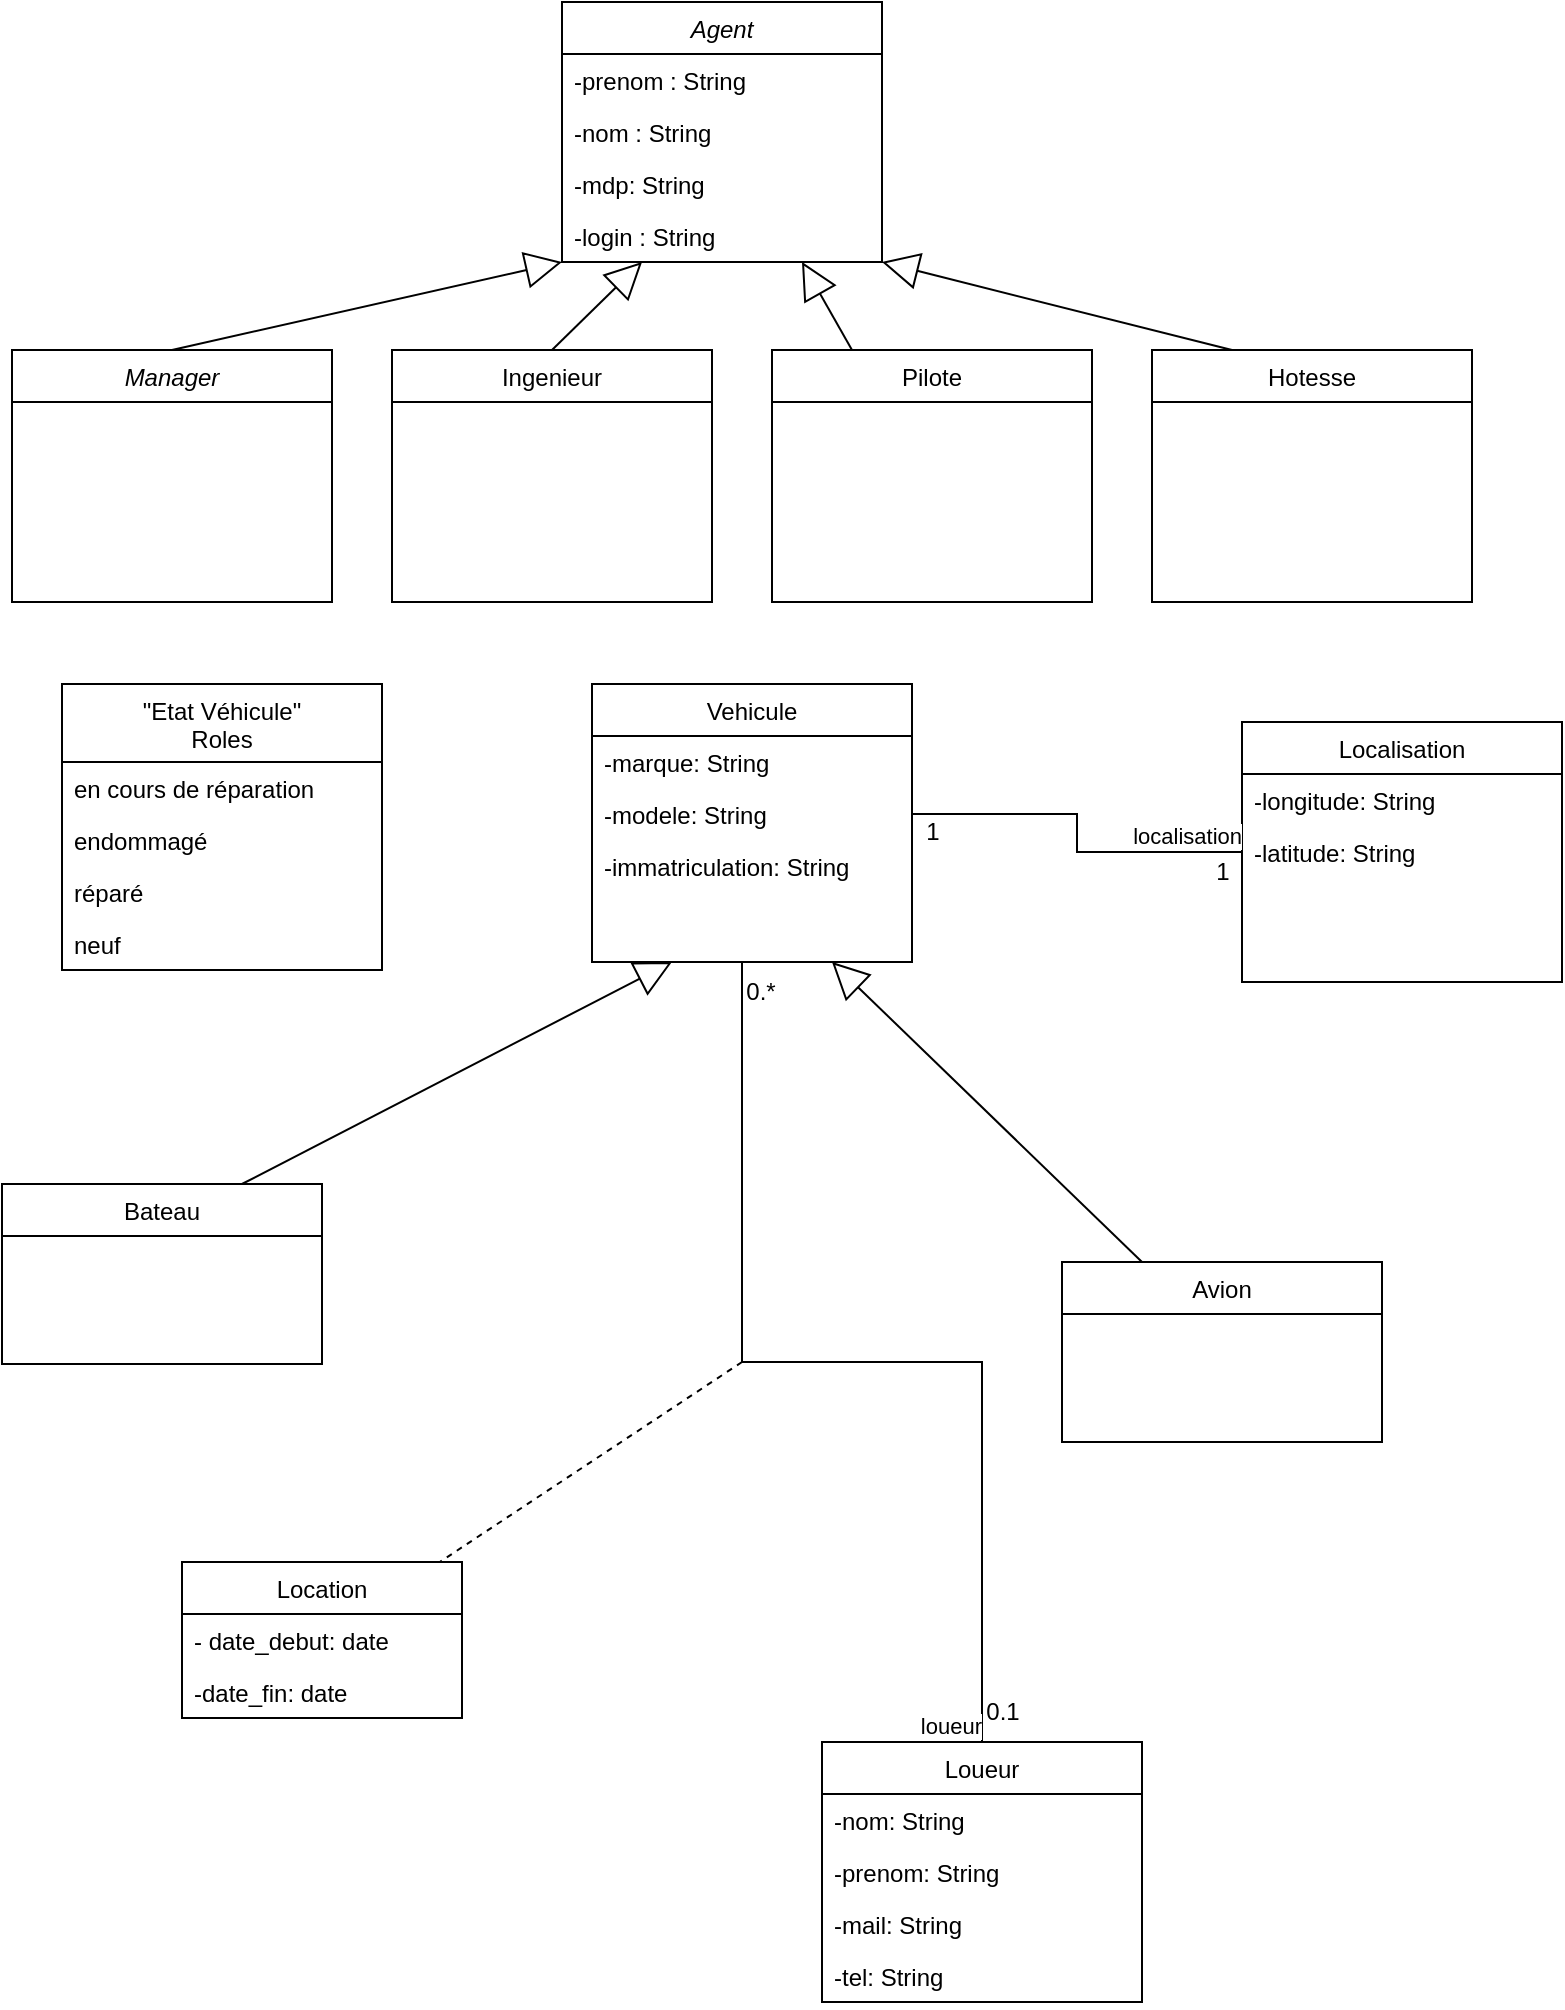 <mxfile version="20.8.20" type="device"><diagram id="C5RBs43oDa-KdzZeNtuy" name="Page-1"><mxGraphModel dx="1000" dy="512" grid="1" gridSize="10" guides="1" tooltips="1" connect="1" arrows="1" fold="1" page="1" pageScale="1" pageWidth="827" pageHeight="1169" math="0" shadow="0"><root><mxCell id="WIyWlLk6GJQsqaUBKTNV-0"/><mxCell id="WIyWlLk6GJQsqaUBKTNV-1" parent="WIyWlLk6GJQsqaUBKTNV-0"/><mxCell id="zkfFHV4jXpPFQw0GAbJ--0" value="Manager" style="swimlane;fontStyle=2;align=center;verticalAlign=top;childLayout=stackLayout;horizontal=1;startSize=26;horizontalStack=0;resizeParent=1;resizeLast=0;collapsible=1;marginBottom=0;rounded=0;shadow=0;strokeWidth=1;" parent="WIyWlLk6GJQsqaUBKTNV-1" vertex="1"><mxGeometry x="25" y="194" width="160" height="126" as="geometry"><mxRectangle x="230" y="140" width="160" height="26" as="alternateBounds"/></mxGeometry></mxCell><mxCell id="zkfFHV4jXpPFQw0GAbJ--17" value="Hotesse" style="swimlane;fontStyle=0;align=center;verticalAlign=top;childLayout=stackLayout;horizontal=1;startSize=26;horizontalStack=0;resizeParent=1;resizeLast=0;collapsible=1;marginBottom=0;rounded=0;shadow=0;strokeWidth=1;" parent="WIyWlLk6GJQsqaUBKTNV-1" vertex="1"><mxGeometry x="595" y="194" width="160" height="126" as="geometry"><mxRectangle x="550" y="140" width="160" height="26" as="alternateBounds"/></mxGeometry></mxCell><mxCell id="lNE8RTLh42orb8o7wEYa-10" value="Vehicule" style="swimlane;fontStyle=0;align=center;verticalAlign=top;childLayout=stackLayout;horizontal=1;startSize=26;horizontalStack=0;resizeParent=1;resizeLast=0;collapsible=1;marginBottom=0;rounded=0;shadow=0;strokeWidth=1;" parent="WIyWlLk6GJQsqaUBKTNV-1" vertex="1"><mxGeometry x="315" y="361" width="160" height="139" as="geometry"><mxRectangle x="550" y="140" width="160" height="26" as="alternateBounds"/></mxGeometry></mxCell><mxCell id="CQgNaTd-byHs7lKqpjp6-24" value="-marque: String" style="text;align=left;verticalAlign=top;spacingLeft=4;spacingRight=4;overflow=hidden;rotatable=0;points=[[0,0.5],[1,0.5]];portConstraint=eastwest;rounded=0;shadow=0;html=0;" vertex="1" parent="lNE8RTLh42orb8o7wEYa-10"><mxGeometry y="26" width="160" height="26" as="geometry"/></mxCell><mxCell id="CQgNaTd-byHs7lKqpjp6-23" value="-modele: String" style="text;align=left;verticalAlign=top;spacingLeft=4;spacingRight=4;overflow=hidden;rotatable=0;points=[[0,0.5],[1,0.5]];portConstraint=eastwest;rounded=0;shadow=0;html=0;" vertex="1" parent="lNE8RTLh42orb8o7wEYa-10"><mxGeometry y="52" width="160" height="26" as="geometry"/></mxCell><mxCell id="CQgNaTd-byHs7lKqpjp6-22" value="-immatriculation: String" style="text;align=left;verticalAlign=top;spacingLeft=4;spacingRight=4;overflow=hidden;rotatable=0;points=[[0,0.5],[1,0.5]];portConstraint=eastwest;rounded=0;shadow=0;html=0;" vertex="1" parent="lNE8RTLh42orb8o7wEYa-10"><mxGeometry y="78" width="160" height="26" as="geometry"/></mxCell><mxCell id="lNE8RTLh42orb8o7wEYa-17" value="" style="resizable=0;align=right;verticalAlign=bottom;labelBackgroundColor=none;fontSize=12;" parent="WIyWlLk6GJQsqaUBKTNV-1" connectable="0" vertex="1"><mxGeometry x="630" y="656" as="geometry"/></mxCell><mxCell id="lNE8RTLh42orb8o7wEYa-23" value="Pilote" style="swimlane;fontStyle=0;align=center;verticalAlign=top;childLayout=stackLayout;horizontal=1;startSize=26;horizontalStack=0;resizeParent=1;resizeLast=0;collapsible=1;marginBottom=0;rounded=0;shadow=0;strokeWidth=1;" parent="WIyWlLk6GJQsqaUBKTNV-1" vertex="1"><mxGeometry x="405" y="194" width="160" height="126" as="geometry"><mxRectangle x="550" y="140" width="160" height="26" as="alternateBounds"/></mxGeometry></mxCell><mxCell id="lNE8RTLh42orb8o7wEYa-32" value="Ingenieur" style="swimlane;fontStyle=0;align=center;verticalAlign=top;childLayout=stackLayout;horizontal=1;startSize=26;horizontalStack=0;resizeParent=1;resizeLast=0;collapsible=1;marginBottom=0;rounded=0;shadow=0;strokeWidth=1;" parent="WIyWlLk6GJQsqaUBKTNV-1" vertex="1"><mxGeometry x="215" y="194" width="160" height="126" as="geometry"><mxRectangle x="550" y="140" width="160" height="26" as="alternateBounds"/></mxGeometry></mxCell><mxCell id="CQgNaTd-byHs7lKqpjp6-0" value="Agent" style="swimlane;fontStyle=2;align=center;verticalAlign=top;childLayout=stackLayout;horizontal=1;startSize=26;horizontalStack=0;resizeParent=1;resizeLast=0;collapsible=1;marginBottom=0;rounded=0;shadow=0;strokeWidth=1;" vertex="1" parent="WIyWlLk6GJQsqaUBKTNV-1"><mxGeometry x="300" y="20" width="160" height="130" as="geometry"><mxRectangle x="230" y="140" width="160" height="26" as="alternateBounds"/></mxGeometry></mxCell><mxCell id="CQgNaTd-byHs7lKqpjp6-1" value="-prenom : String" style="text;align=left;verticalAlign=top;spacingLeft=4;spacingRight=4;overflow=hidden;rotatable=0;points=[[0,0.5],[1,0.5]];portConstraint=eastwest;rounded=0;shadow=0;html=0;" vertex="1" parent="CQgNaTd-byHs7lKqpjp6-0"><mxGeometry y="26" width="160" height="26" as="geometry"/></mxCell><mxCell id="CQgNaTd-byHs7lKqpjp6-2" value="-nom : String" style="text;align=left;verticalAlign=top;spacingLeft=4;spacingRight=4;overflow=hidden;rotatable=0;points=[[0,0.5],[1,0.5]];portConstraint=eastwest;" vertex="1" parent="CQgNaTd-byHs7lKqpjp6-0"><mxGeometry y="52" width="160" height="26" as="geometry"/></mxCell><mxCell id="CQgNaTd-byHs7lKqpjp6-26" value="-mdp: String" style="text;align=left;verticalAlign=top;spacingLeft=4;spacingRight=4;overflow=hidden;rotatable=0;points=[[0,0.5],[1,0.5]];portConstraint=eastwest;" vertex="1" parent="CQgNaTd-byHs7lKqpjp6-0"><mxGeometry y="78" width="160" height="26" as="geometry"/></mxCell><mxCell id="CQgNaTd-byHs7lKqpjp6-28" value="-login : String" style="text;align=left;verticalAlign=top;spacingLeft=4;spacingRight=4;overflow=hidden;rotatable=0;points=[[0,0.5],[1,0.5]];portConstraint=eastwest;" vertex="1" parent="CQgNaTd-byHs7lKqpjp6-0"><mxGeometry y="104" width="160" height="26" as="geometry"/></mxCell><mxCell id="CQgNaTd-byHs7lKqpjp6-4" value="" style="resizable=0;align=right;verticalAlign=bottom;labelBackgroundColor=none;fontSize=12;" connectable="0" vertex="1" parent="WIyWlLk6GJQsqaUBKTNV-1"><mxGeometry x="395" y="160" as="geometry"/></mxCell><mxCell id="CQgNaTd-byHs7lKqpjp6-9" value="&lt;div&gt;&lt;br&gt;&lt;/div&gt;&lt;div&gt;&lt;br&gt;&lt;/div&gt;&lt;div&gt;&lt;br&gt;&lt;/div&gt;&lt;div&gt;&lt;br&gt;&lt;/div&gt;&lt;div&gt;&lt;br&gt;&lt;/div&gt;&lt;div&gt;&lt;br&gt;&lt;/div&gt;&lt;div&gt;&lt;br&gt;&lt;/div&gt;&lt;div&gt;&lt;br&gt;&lt;/div&gt;&lt;div&gt;&lt;br&gt;&lt;/div&gt;&lt;div&gt;&lt;br&gt;&lt;/div&gt;&lt;div&gt;&lt;br&gt;&lt;/div&gt;" style="endArrow=block;endSize=16;endFill=0;html=1;rounded=0;exitX=0.5;exitY=0;exitDx=0;exitDy=0;entryX=0.25;entryY=1;entryDx=0;entryDy=0;" edge="1" parent="WIyWlLk6GJQsqaUBKTNV-1" source="lNE8RTLh42orb8o7wEYa-32" target="CQgNaTd-byHs7lKqpjp6-0"><mxGeometry width="160" relative="1" as="geometry"><mxPoint x="101" y="256" as="sourcePoint"/><mxPoint x="350" y="130" as="targetPoint"/></mxGeometry></mxCell><mxCell id="CQgNaTd-byHs7lKqpjp6-10" value="&lt;div&gt;&lt;br&gt;&lt;/div&gt;&lt;div&gt;&lt;br&gt;&lt;/div&gt;&lt;div&gt;&lt;br&gt;&lt;/div&gt;&lt;div&gt;&lt;br&gt;&lt;/div&gt;&lt;div&gt;&lt;br&gt;&lt;/div&gt;&lt;div&gt;&lt;br&gt;&lt;/div&gt;&lt;div&gt;&lt;br&gt;&lt;/div&gt;&lt;div&gt;&lt;br&gt;&lt;/div&gt;&lt;div&gt;&lt;br&gt;&lt;/div&gt;&lt;div&gt;&lt;br&gt;&lt;/div&gt;&lt;div&gt;&lt;br&gt;&lt;/div&gt;" style="endArrow=block;endSize=16;endFill=0;html=1;rounded=0;exitX=0.25;exitY=0;exitDx=0;exitDy=0;entryX=0.75;entryY=1;entryDx=0;entryDy=0;" edge="1" parent="WIyWlLk6GJQsqaUBKTNV-1" source="lNE8RTLh42orb8o7wEYa-23" target="CQgNaTd-byHs7lKqpjp6-0"><mxGeometry width="160" relative="1" as="geometry"><mxPoint x="116" y="310" as="sourcePoint"/><mxPoint x="405" y="220" as="targetPoint"/></mxGeometry></mxCell><mxCell id="CQgNaTd-byHs7lKqpjp6-11" value="&lt;div&gt;&lt;br&gt;&lt;/div&gt;&lt;div&gt;&lt;br&gt;&lt;/div&gt;&lt;div&gt;&lt;br&gt;&lt;/div&gt;&lt;div&gt;&lt;br&gt;&lt;/div&gt;&lt;div&gt;&lt;br&gt;&lt;/div&gt;&lt;div&gt;&lt;br&gt;&lt;/div&gt;&lt;div&gt;&lt;br&gt;&lt;/div&gt;&lt;div&gt;&lt;br&gt;&lt;/div&gt;&lt;div&gt;&lt;br&gt;&lt;/div&gt;&lt;div&gt;&lt;br&gt;&lt;/div&gt;&lt;div&gt;&lt;br&gt;&lt;/div&gt;" style="endArrow=block;endSize=16;endFill=0;html=1;rounded=0;exitX=0.25;exitY=0;exitDx=0;exitDy=0;entryX=1;entryY=1;entryDx=0;entryDy=0;" edge="1" parent="WIyWlLk6GJQsqaUBKTNV-1" source="zkfFHV4jXpPFQw0GAbJ--17" target="CQgNaTd-byHs7lKqpjp6-0"><mxGeometry width="160" relative="1" as="geometry"><mxPoint x="126" y="320" as="sourcePoint"/><mxPoint x="445" y="220" as="targetPoint"/></mxGeometry></mxCell><mxCell id="CQgNaTd-byHs7lKqpjp6-13" value="Bateau" style="swimlane;fontStyle=0;align=center;verticalAlign=top;childLayout=stackLayout;horizontal=1;startSize=26;horizontalStack=0;resizeParent=1;resizeLast=0;collapsible=1;marginBottom=0;rounded=0;shadow=0;strokeWidth=1;" vertex="1" parent="WIyWlLk6GJQsqaUBKTNV-1"><mxGeometry x="20" y="611" width="160" height="90" as="geometry"><mxRectangle x="550" y="140" width="160" height="26" as="alternateBounds"/></mxGeometry></mxCell><mxCell id="CQgNaTd-byHs7lKqpjp6-14" value="Avion" style="swimlane;fontStyle=0;align=center;verticalAlign=top;childLayout=stackLayout;horizontal=1;startSize=26;horizontalStack=0;resizeParent=1;resizeLast=0;collapsible=1;marginBottom=0;rounded=0;shadow=0;strokeWidth=1;" vertex="1" parent="WIyWlLk6GJQsqaUBKTNV-1"><mxGeometry x="550" y="650" width="160" height="90" as="geometry"><mxRectangle x="550" y="140" width="160" height="26" as="alternateBounds"/></mxGeometry></mxCell><mxCell id="CQgNaTd-byHs7lKqpjp6-16" value="&lt;div&gt;&lt;br&gt;&lt;/div&gt;&lt;div&gt;&lt;br&gt;&lt;/div&gt;&lt;div&gt;&lt;br&gt;&lt;/div&gt;&lt;div&gt;&lt;br&gt;&lt;/div&gt;&lt;div&gt;&lt;br&gt;&lt;/div&gt;&lt;div&gt;&lt;br&gt;&lt;/div&gt;&lt;div&gt;&lt;br&gt;&lt;/div&gt;&lt;div&gt;&lt;br&gt;&lt;/div&gt;&lt;div&gt;&lt;br&gt;&lt;/div&gt;&lt;div&gt;&lt;br&gt;&lt;/div&gt;&lt;div&gt;&lt;br&gt;&lt;/div&gt;" style="endArrow=block;endSize=16;endFill=0;html=1;rounded=0;entryX=0.75;entryY=1;entryDx=0;entryDy=0;exitX=0.25;exitY=0;exitDx=0;exitDy=0;" edge="1" parent="WIyWlLk6GJQsqaUBKTNV-1" source="CQgNaTd-byHs7lKqpjp6-14" target="lNE8RTLh42orb8o7wEYa-10"><mxGeometry width="160" relative="1" as="geometry"><mxPoint x="520" y="560" as="sourcePoint"/><mxPoint x="480" y="430" as="targetPoint"/></mxGeometry></mxCell><mxCell id="CQgNaTd-byHs7lKqpjp6-17" value="&lt;div&gt;&lt;br&gt;&lt;/div&gt;&lt;div&gt;&lt;br&gt;&lt;/div&gt;&lt;div&gt;&lt;br&gt;&lt;/div&gt;&lt;div&gt;&lt;br&gt;&lt;/div&gt;&lt;div&gt;&lt;br&gt;&lt;/div&gt;&lt;div&gt;&lt;br&gt;&lt;/div&gt;&lt;div&gt;&lt;br&gt;&lt;/div&gt;&lt;div&gt;&lt;br&gt;&lt;/div&gt;&lt;div&gt;&lt;br&gt;&lt;/div&gt;&lt;div&gt;&lt;br&gt;&lt;/div&gt;&lt;div&gt;&lt;br&gt;&lt;/div&gt;" style="endArrow=block;endSize=16;endFill=0;html=1;rounded=0;exitX=0.75;exitY=0;exitDx=0;exitDy=0;entryX=0.25;entryY=1;entryDx=0;entryDy=0;" edge="1" parent="WIyWlLk6GJQsqaUBKTNV-1" source="CQgNaTd-byHs7lKqpjp6-13" target="lNE8RTLh42orb8o7wEYa-10"><mxGeometry width="160" relative="1" as="geometry"><mxPoint x="435" y="570" as="sourcePoint"/><mxPoint x="350" y="590" as="targetPoint"/></mxGeometry></mxCell><mxCell id="CQgNaTd-byHs7lKqpjp6-30" value="&lt;div&gt;&lt;br&gt;&lt;/div&gt;&lt;div&gt;&lt;br&gt;&lt;/div&gt;&lt;div&gt;&lt;br&gt;&lt;/div&gt;&lt;div&gt;&lt;br&gt;&lt;/div&gt;&lt;div&gt;&lt;br&gt;&lt;/div&gt;&lt;div&gt;&lt;br&gt;&lt;/div&gt;&lt;div&gt;&lt;br&gt;&lt;/div&gt;&lt;div&gt;&lt;br&gt;&lt;/div&gt;&lt;div&gt;&lt;br&gt;&lt;/div&gt;&lt;div&gt;&lt;br&gt;&lt;/div&gt;&lt;div&gt;&lt;br&gt;&lt;/div&gt;" style="endArrow=block;endSize=16;endFill=0;html=1;rounded=0;exitX=0.5;exitY=0;exitDx=0;exitDy=0;entryX=0;entryY=1;entryDx=0;entryDy=0;" edge="1" parent="WIyWlLk6GJQsqaUBKTNV-1" source="zkfFHV4jXpPFQw0GAbJ--0" target="CQgNaTd-byHs7lKqpjp6-0"><mxGeometry width="160" relative="1" as="geometry"><mxPoint x="110" y="288" as="sourcePoint"/><mxPoint x="153" y="173" as="targetPoint"/></mxGeometry></mxCell><mxCell id="CQgNaTd-byHs7lKqpjp6-33" value="Loueur" style="swimlane;fontStyle=0;align=center;verticalAlign=top;childLayout=stackLayout;horizontal=1;startSize=26;horizontalStack=0;resizeParent=1;resizeLast=0;collapsible=1;marginBottom=0;rounded=0;shadow=0;strokeWidth=1;" vertex="1" parent="WIyWlLk6GJQsqaUBKTNV-1"><mxGeometry x="430" y="890" width="160" height="130" as="geometry"><mxRectangle x="550" y="140" width="160" height="26" as="alternateBounds"/></mxGeometry></mxCell><mxCell id="CQgNaTd-byHs7lKqpjp6-34" value="-nom: String" style="text;align=left;verticalAlign=top;spacingLeft=4;spacingRight=4;overflow=hidden;rotatable=0;points=[[0,0.5],[1,0.5]];portConstraint=eastwest;rounded=0;shadow=0;html=0;" vertex="1" parent="CQgNaTd-byHs7lKqpjp6-33"><mxGeometry y="26" width="160" height="26" as="geometry"/></mxCell><mxCell id="CQgNaTd-byHs7lKqpjp6-35" value="-prenom: String" style="text;align=left;verticalAlign=top;spacingLeft=4;spacingRight=4;overflow=hidden;rotatable=0;points=[[0,0.5],[1,0.5]];portConstraint=eastwest;rounded=0;shadow=0;html=0;" vertex="1" parent="CQgNaTd-byHs7lKqpjp6-33"><mxGeometry y="52" width="160" height="26" as="geometry"/></mxCell><mxCell id="CQgNaTd-byHs7lKqpjp6-36" value="-mail: String" style="text;align=left;verticalAlign=top;spacingLeft=4;spacingRight=4;overflow=hidden;rotatable=0;points=[[0,0.5],[1,0.5]];portConstraint=eastwest;rounded=0;shadow=0;html=0;" vertex="1" parent="CQgNaTd-byHs7lKqpjp6-33"><mxGeometry y="78" width="160" height="26" as="geometry"/></mxCell><mxCell id="CQgNaTd-byHs7lKqpjp6-37" value="-tel: String" style="text;align=left;verticalAlign=top;spacingLeft=4;spacingRight=4;overflow=hidden;rotatable=0;points=[[0,0.5],[1,0.5]];portConstraint=eastwest;rounded=0;shadow=0;html=0;" vertex="1" parent="CQgNaTd-byHs7lKqpjp6-33"><mxGeometry y="104" width="160" height="26" as="geometry"/></mxCell><mxCell id="CQgNaTd-byHs7lKqpjp6-41" value="Localisation" style="swimlane;fontStyle=0;align=center;verticalAlign=top;childLayout=stackLayout;horizontal=1;startSize=26;horizontalStack=0;resizeParent=1;resizeLast=0;collapsible=1;marginBottom=0;rounded=0;shadow=0;strokeWidth=1;" vertex="1" parent="WIyWlLk6GJQsqaUBKTNV-1"><mxGeometry x="640" y="380" width="160" height="130" as="geometry"><mxRectangle x="550" y="140" width="160" height="26" as="alternateBounds"/></mxGeometry></mxCell><mxCell id="CQgNaTd-byHs7lKqpjp6-42" value="-longitude: String" style="text;align=left;verticalAlign=top;spacingLeft=4;spacingRight=4;overflow=hidden;rotatable=0;points=[[0,0.5],[1,0.5]];portConstraint=eastwest;rounded=0;shadow=0;html=0;" vertex="1" parent="CQgNaTd-byHs7lKqpjp6-41"><mxGeometry y="26" width="160" height="26" as="geometry"/></mxCell><mxCell id="CQgNaTd-byHs7lKqpjp6-43" value="-latitude: String" style="text;align=left;verticalAlign=top;spacingLeft=4;spacingRight=4;overflow=hidden;rotatable=0;points=[[0,0.5],[1,0.5]];portConstraint=eastwest;rounded=0;shadow=0;html=0;" vertex="1" parent="CQgNaTd-byHs7lKqpjp6-41"><mxGeometry y="52" width="160" height="26" as="geometry"/></mxCell><mxCell id="CQgNaTd-byHs7lKqpjp6-48" value="" style="endArrow=none;html=1;edgeStyle=orthogonalEdgeStyle;rounded=0;entryX=0;entryY=0.5;entryDx=0;entryDy=0;exitX=1;exitY=0.5;exitDx=0;exitDy=0;" edge="1" parent="WIyWlLk6GJQsqaUBKTNV-1" source="CQgNaTd-byHs7lKqpjp6-23" target="CQgNaTd-byHs7lKqpjp6-43"><mxGeometry relative="1" as="geometry"><mxPoint x="390" y="551" as="sourcePoint"/><mxPoint x="490" y="730" as="targetPoint"/></mxGeometry></mxCell><mxCell id="CQgNaTd-byHs7lKqpjp6-50" value="localisation" style="edgeLabel;resizable=0;html=1;align=right;verticalAlign=bottom;" connectable="0" vertex="1" parent="CQgNaTd-byHs7lKqpjp6-48"><mxGeometry x="1" relative="1" as="geometry"/></mxCell><mxCell id="CQgNaTd-byHs7lKqpjp6-52" value="" style="endArrow=none;html=1;edgeStyle=orthogonalEdgeStyle;rounded=0;entryX=0.5;entryY=0;entryDx=0;entryDy=0;exitX=0.5;exitY=1;exitDx=0;exitDy=0;" edge="1" parent="WIyWlLk6GJQsqaUBKTNV-1" source="lNE8RTLh42orb8o7wEYa-10" target="CQgNaTd-byHs7lKqpjp6-33"><mxGeometry relative="1" as="geometry"><mxPoint x="330" y="687" as="sourcePoint"/><mxPoint x="495" y="680" as="targetPoint"/><Array as="points"><mxPoint x="390" y="500"/><mxPoint x="390" y="700"/><mxPoint x="510" y="700"/></Array></mxGeometry></mxCell><mxCell id="CQgNaTd-byHs7lKqpjp6-54" value="loueur" style="edgeLabel;resizable=0;html=1;align=right;verticalAlign=bottom;" connectable="0" vertex="1" parent="CQgNaTd-byHs7lKqpjp6-52"><mxGeometry x="1" relative="1" as="geometry"/></mxCell><mxCell id="CQgNaTd-byHs7lKqpjp6-55" value="" style="endArrow=none;dashed=1;html=1;rounded=0;" edge="1" parent="WIyWlLk6GJQsqaUBKTNV-1" target="CQgNaTd-byHs7lKqpjp6-56"><mxGeometry width="50" height="50" relative="1" as="geometry"><mxPoint x="390" y="700" as="sourcePoint"/><mxPoint x="395" y="720" as="targetPoint"/></mxGeometry></mxCell><mxCell id="CQgNaTd-byHs7lKqpjp6-56" value="Location" style="swimlane;fontStyle=0;childLayout=stackLayout;horizontal=1;startSize=26;fillColor=none;horizontalStack=0;resizeParent=1;resizeParentMax=0;resizeLast=0;collapsible=1;marginBottom=0;" vertex="1" parent="WIyWlLk6GJQsqaUBKTNV-1"><mxGeometry x="110" y="800" width="140" height="78" as="geometry"/></mxCell><mxCell id="CQgNaTd-byHs7lKqpjp6-57" value="- date_debut: date" style="text;strokeColor=none;fillColor=none;align=left;verticalAlign=top;spacingLeft=4;spacingRight=4;overflow=hidden;rotatable=0;points=[[0,0.5],[1,0.5]];portConstraint=eastwest;" vertex="1" parent="CQgNaTd-byHs7lKqpjp6-56"><mxGeometry y="26" width="140" height="26" as="geometry"/></mxCell><mxCell id="CQgNaTd-byHs7lKqpjp6-58" value="-date_fin: date" style="text;strokeColor=none;fillColor=none;align=left;verticalAlign=top;spacingLeft=4;spacingRight=4;overflow=hidden;rotatable=0;points=[[0,0.5],[1,0.5]];portConstraint=eastwest;" vertex="1" parent="CQgNaTd-byHs7lKqpjp6-56"><mxGeometry y="52" width="140" height="26" as="geometry"/></mxCell><mxCell id="CQgNaTd-byHs7lKqpjp6-60" value="0.*" style="text;html=1;align=center;verticalAlign=middle;resizable=0;points=[];autosize=1;strokeColor=none;fillColor=none;" vertex="1" parent="WIyWlLk6GJQsqaUBKTNV-1"><mxGeometry x="379" y="500" width="40" height="30" as="geometry"/></mxCell><mxCell id="CQgNaTd-byHs7lKqpjp6-61" value="0.1" style="text;html=1;align=center;verticalAlign=middle;resizable=0;points=[];autosize=1;strokeColor=none;fillColor=none;" vertex="1" parent="WIyWlLk6GJQsqaUBKTNV-1"><mxGeometry x="500" y="860" width="40" height="30" as="geometry"/></mxCell><mxCell id="CQgNaTd-byHs7lKqpjp6-62" value="1" style="text;html=1;align=center;verticalAlign=middle;resizable=0;points=[];autosize=1;strokeColor=none;fillColor=none;" vertex="1" parent="WIyWlLk6GJQsqaUBKTNV-1"><mxGeometry x="470" y="420" width="30" height="30" as="geometry"/></mxCell><mxCell id="CQgNaTd-byHs7lKqpjp6-63" value="1" style="text;html=1;align=center;verticalAlign=middle;resizable=0;points=[];autosize=1;strokeColor=none;fillColor=none;" vertex="1" parent="WIyWlLk6GJQsqaUBKTNV-1"><mxGeometry x="615" y="440" width="30" height="30" as="geometry"/></mxCell><mxCell id="CQgNaTd-byHs7lKqpjp6-64" value="&quot;Etat Véhicule&quot;&#xA;Roles&#xA;" style="swimlane;fontStyle=0;align=center;verticalAlign=top;childLayout=stackLayout;horizontal=1;startSize=39;horizontalStack=0;resizeParent=1;resizeLast=0;collapsible=1;marginBottom=0;rounded=0;shadow=0;strokeWidth=1;" vertex="1" parent="WIyWlLk6GJQsqaUBKTNV-1"><mxGeometry x="50" y="361" width="160" height="143" as="geometry"><mxRectangle x="550" y="140" width="160" height="26" as="alternateBounds"/></mxGeometry></mxCell><mxCell id="CQgNaTd-byHs7lKqpjp6-65" value="en cours de réparation" style="text;align=left;verticalAlign=top;spacingLeft=4;spacingRight=4;overflow=hidden;rotatable=0;points=[[0,0.5],[1,0.5]];portConstraint=eastwest;rounded=0;shadow=0;html=0;" vertex="1" parent="CQgNaTd-byHs7lKqpjp6-64"><mxGeometry y="39" width="160" height="26" as="geometry"/></mxCell><mxCell id="CQgNaTd-byHs7lKqpjp6-66" value="endommagé" style="text;align=left;verticalAlign=top;spacingLeft=4;spacingRight=4;overflow=hidden;rotatable=0;points=[[0,0.5],[1,0.5]];portConstraint=eastwest;rounded=0;shadow=0;html=0;" vertex="1" parent="CQgNaTd-byHs7lKqpjp6-64"><mxGeometry y="65" width="160" height="26" as="geometry"/></mxCell><mxCell id="CQgNaTd-byHs7lKqpjp6-67" value="réparé" style="text;align=left;verticalAlign=top;spacingLeft=4;spacingRight=4;overflow=hidden;rotatable=0;points=[[0,0.5],[1,0.5]];portConstraint=eastwest;rounded=0;shadow=0;html=0;" vertex="1" parent="CQgNaTd-byHs7lKqpjp6-64"><mxGeometry y="91" width="160" height="26" as="geometry"/></mxCell><mxCell id="CQgNaTd-byHs7lKqpjp6-68" value="neuf" style="text;align=left;verticalAlign=top;spacingLeft=4;spacingRight=4;overflow=hidden;rotatable=0;points=[[0,0.5],[1,0.5]];portConstraint=eastwest;rounded=0;shadow=0;html=0;" vertex="1" parent="CQgNaTd-byHs7lKqpjp6-64"><mxGeometry y="117" width="160" height="26" as="geometry"/></mxCell></root></mxGraphModel></diagram></mxfile>